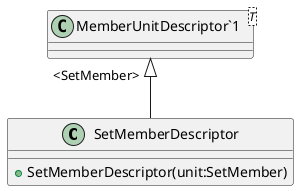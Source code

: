 @startuml
class SetMemberDescriptor {
    + SetMemberDescriptor(unit:SetMember)
}
class "MemberUnitDescriptor`1"<T> {
}
"MemberUnitDescriptor`1" "<SetMember>" <|-- SetMemberDescriptor
@enduml
